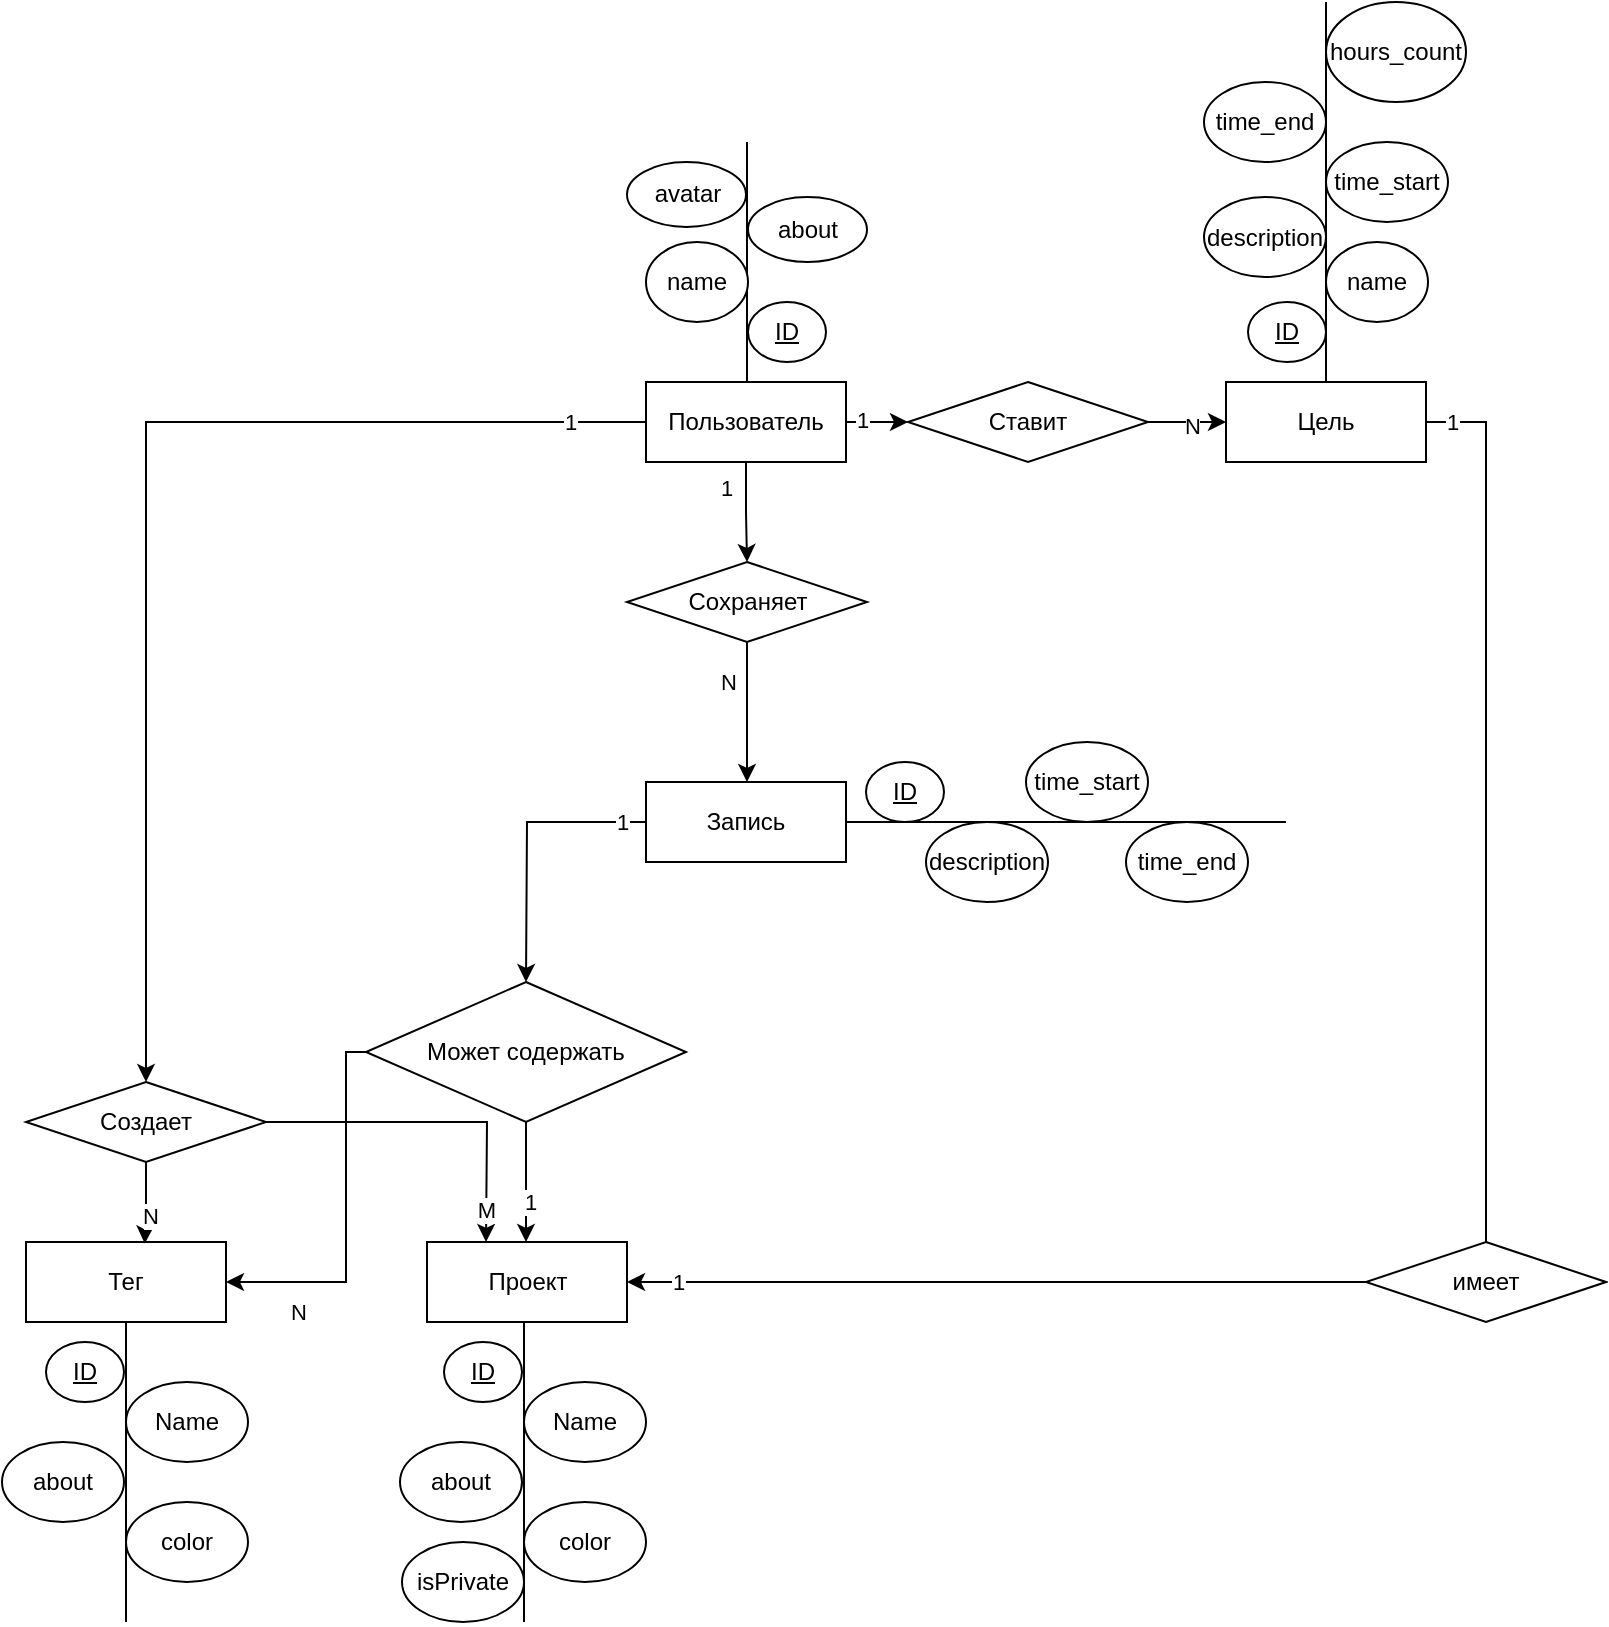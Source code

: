 <mxfile version="20.3.6" type="device"><diagram id="u886Hvmpbkis98s-bnif" name="Page-1"><mxGraphModel dx="2296" dy="1891" grid="1" gridSize="10" guides="1" tooltips="1" connect="1" arrows="1" fold="1" page="1" pageScale="1" pageWidth="850" pageHeight="1100" math="0" shadow="0"><root><mxCell id="0"/><mxCell id="1" parent="0"/><mxCell id="HS7v9GgHMFlQY1rFjsYB-10" value="1&lt;br&gt;" style="edgeStyle=orthogonalEdgeStyle;rounded=0;orthogonalLoop=1;jettySize=auto;html=1;entryX=0.5;entryY=0;entryDx=0;entryDy=0;" edge="1" parent="1" source="HS7v9GgHMFlQY1rFjsYB-1" target="HS7v9GgHMFlQY1rFjsYB-9"><mxGeometry x="-0.506" y="-10" relative="1" as="geometry"><mxPoint as="offset"/></mxGeometry></mxCell><mxCell id="HS7v9GgHMFlQY1rFjsYB-44" style="edgeStyle=orthogonalEdgeStyle;rounded=0;orthogonalLoop=1;jettySize=auto;html=1;exitX=1;exitY=0.5;exitDx=0;exitDy=0;entryX=0;entryY=0.5;entryDx=0;entryDy=0;endArrow=classic;endFill=1;" edge="1" parent="1" source="HS7v9GgHMFlQY1rFjsYB-1" target="HS7v9GgHMFlQY1rFjsYB-43"><mxGeometry relative="1" as="geometry"/></mxCell><mxCell id="HS7v9GgHMFlQY1rFjsYB-57" value="1" style="edgeLabel;html=1;align=center;verticalAlign=middle;resizable=0;points=[];" vertex="1" connectable="0" parent="HS7v9GgHMFlQY1rFjsYB-44"><mxGeometry x="-0.472" y="1" relative="1" as="geometry"><mxPoint as="offset"/></mxGeometry></mxCell><mxCell id="HS7v9GgHMFlQY1rFjsYB-66" style="edgeStyle=orthogonalEdgeStyle;rounded=0;orthogonalLoop=1;jettySize=auto;html=1;endArrow=classic;endFill=1;" edge="1" parent="1" source="HS7v9GgHMFlQY1rFjsYB-1" target="HS7v9GgHMFlQY1rFjsYB-65"><mxGeometry relative="1" as="geometry"/></mxCell><mxCell id="HS7v9GgHMFlQY1rFjsYB-68" value="1" style="edgeLabel;html=1;align=center;verticalAlign=middle;resizable=0;points=[];" vertex="1" connectable="0" parent="HS7v9GgHMFlQY1rFjsYB-66"><mxGeometry x="-0.868" relative="1" as="geometry"><mxPoint as="offset"/></mxGeometry></mxCell><mxCell id="HS7v9GgHMFlQY1rFjsYB-1" value="Пользователь" style="whiteSpace=wrap;html=1;align=center;" vertex="1" parent="1"><mxGeometry x="360" y="-900" width="100" height="40" as="geometry"/></mxCell><mxCell id="HS7v9GgHMFlQY1rFjsYB-2" value="" style="line;strokeWidth=1;rotatable=0;dashed=0;labelPosition=right;align=left;verticalAlign=middle;spacingTop=0;spacingLeft=6;points=[];portConstraint=eastwest;direction=south;" vertex="1" parent="1"><mxGeometry x="405.5" y="-1020" width="10" height="120" as="geometry"/></mxCell><mxCell id="HS7v9GgHMFlQY1rFjsYB-3" value="ID" style="ellipse;whiteSpace=wrap;html=1;align=center;fontStyle=4;" vertex="1" parent="1"><mxGeometry x="411" y="-940" width="39" height="30" as="geometry"/></mxCell><mxCell id="HS7v9GgHMFlQY1rFjsYB-5" value="about" style="ellipse;whiteSpace=wrap;html=1;align=center;" vertex="1" parent="1"><mxGeometry x="411" y="-992.5" width="59.5" height="32.5" as="geometry"/></mxCell><mxCell id="HS7v9GgHMFlQY1rFjsYB-8" value="name" style="ellipse;whiteSpace=wrap;html=1;align=center;" vertex="1" parent="1"><mxGeometry x="700" y="-970" width="51" height="40" as="geometry"/></mxCell><mxCell id="HS7v9GgHMFlQY1rFjsYB-11" value="N" style="edgeStyle=orthogonalEdgeStyle;rounded=0;orthogonalLoop=1;jettySize=auto;html=1;" edge="1" parent="1" source="HS7v9GgHMFlQY1rFjsYB-9"><mxGeometry x="-0.429" y="-11" relative="1" as="geometry"><mxPoint x="410.5" y="-700" as="targetPoint"/><mxPoint x="1" as="offset"/></mxGeometry></mxCell><mxCell id="HS7v9GgHMFlQY1rFjsYB-9" value="Сохраняет" style="shape=rhombus;perimeter=rhombusPerimeter;whiteSpace=wrap;html=1;align=center;" vertex="1" parent="1"><mxGeometry x="350.5" y="-810" width="120" height="40" as="geometry"/></mxCell><mxCell id="HS7v9GgHMFlQY1rFjsYB-13" style="edgeStyle=orthogonalEdgeStyle;rounded=0;orthogonalLoop=1;jettySize=auto;html=1;endArrow=none;endFill=0;" edge="1" parent="1" source="HS7v9GgHMFlQY1rFjsYB-12"><mxGeometry relative="1" as="geometry"><mxPoint x="680" y="-680" as="targetPoint"/></mxGeometry></mxCell><mxCell id="HS7v9GgHMFlQY1rFjsYB-17" style="edgeStyle=orthogonalEdgeStyle;rounded=0;orthogonalLoop=1;jettySize=auto;html=1;endArrow=classic;endFill=1;" edge="1" parent="1" source="HS7v9GgHMFlQY1rFjsYB-12"><mxGeometry relative="1" as="geometry"><mxPoint x="300" y="-600" as="targetPoint"/></mxGeometry></mxCell><mxCell id="HS7v9GgHMFlQY1rFjsYB-64" value="1" style="edgeLabel;html=1;align=center;verticalAlign=middle;resizable=0;points=[];" vertex="1" connectable="0" parent="HS7v9GgHMFlQY1rFjsYB-17"><mxGeometry x="-0.826" relative="1" as="geometry"><mxPoint as="offset"/></mxGeometry></mxCell><mxCell id="HS7v9GgHMFlQY1rFjsYB-12" value="Запись" style="whiteSpace=wrap;html=1;align=center;" vertex="1" parent="1"><mxGeometry x="360" y="-700" width="100" height="40" as="geometry"/></mxCell><mxCell id="HS7v9GgHMFlQY1rFjsYB-14" value="ID" style="ellipse;whiteSpace=wrap;html=1;align=center;fontStyle=4;" vertex="1" parent="1"><mxGeometry x="470" y="-710" width="39" height="30" as="geometry"/></mxCell><mxCell id="HS7v9GgHMFlQY1rFjsYB-16" value="Name" style="ellipse;whiteSpace=wrap;html=1;align=center;" vertex="1" parent="1"><mxGeometry x="100" y="-400" width="61" height="40" as="geometry"/></mxCell><mxCell id="HS7v9GgHMFlQY1rFjsYB-19" style="edgeStyle=orthogonalEdgeStyle;rounded=0;orthogonalLoop=1;jettySize=auto;html=1;endArrow=classic;endFill=1;" edge="1" parent="1" source="HS7v9GgHMFlQY1rFjsYB-18"><mxGeometry relative="1" as="geometry"><mxPoint x="300" y="-470" as="targetPoint"/></mxGeometry></mxCell><mxCell id="HS7v9GgHMFlQY1rFjsYB-41" value="1" style="edgeLabel;html=1;align=center;verticalAlign=middle;resizable=0;points=[];" vertex="1" connectable="0" parent="HS7v9GgHMFlQY1rFjsYB-19"><mxGeometry x="0.334" y="1" relative="1" as="geometry"><mxPoint as="offset"/></mxGeometry></mxCell><mxCell id="HS7v9GgHMFlQY1rFjsYB-61" style="edgeStyle=orthogonalEdgeStyle;rounded=0;orthogonalLoop=1;jettySize=auto;html=1;entryX=1;entryY=0.5;entryDx=0;entryDy=0;endArrow=classic;endFill=1;" edge="1" parent="1" source="HS7v9GgHMFlQY1rFjsYB-18" target="HS7v9GgHMFlQY1rFjsYB-23"><mxGeometry relative="1" as="geometry"><Array as="points"><mxPoint x="210" y="-565"/><mxPoint x="210" y="-450"/></Array></mxGeometry></mxCell><mxCell id="HS7v9GgHMFlQY1rFjsYB-62" value="N" style="edgeLabel;html=1;align=center;verticalAlign=middle;resizable=0;points=[];" vertex="1" connectable="0" parent="HS7v9GgHMFlQY1rFjsYB-61"><mxGeometry x="0.656" y="2" relative="1" as="geometry"><mxPoint x="4" y="13" as="offset"/></mxGeometry></mxCell><mxCell id="HS7v9GgHMFlQY1rFjsYB-18" value="Может содержать" style="shape=rhombus;perimeter=rhombusPerimeter;whiteSpace=wrap;html=1;align=center;" vertex="1" parent="1"><mxGeometry x="220" y="-600" width="160" height="70" as="geometry"/></mxCell><mxCell id="HS7v9GgHMFlQY1rFjsYB-20" value="Проект" style="whiteSpace=wrap;html=1;align=center;" vertex="1" parent="1"><mxGeometry x="250.5" y="-470" width="100" height="40" as="geometry"/></mxCell><mxCell id="HS7v9GgHMFlQY1rFjsYB-25" style="edgeStyle=orthogonalEdgeStyle;rounded=0;orthogonalLoop=1;jettySize=auto;html=1;endArrow=none;endFill=0;" edge="1" parent="1" source="HS7v9GgHMFlQY1rFjsYB-23"><mxGeometry relative="1" as="geometry"><mxPoint x="100" y="-280" as="targetPoint"/></mxGeometry></mxCell><mxCell id="HS7v9GgHMFlQY1rFjsYB-23" value="Тег" style="whiteSpace=wrap;html=1;align=center;" vertex="1" parent="1"><mxGeometry x="50" y="-470" width="100" height="40" as="geometry"/></mxCell><mxCell id="HS7v9GgHMFlQY1rFjsYB-26" value="ID" style="ellipse;whiteSpace=wrap;html=1;align=center;fontStyle=4;" vertex="1" parent="1"><mxGeometry x="60" y="-420" width="39" height="30" as="geometry"/></mxCell><mxCell id="HS7v9GgHMFlQY1rFjsYB-27" value="about" style="ellipse;whiteSpace=wrap;html=1;align=center;" vertex="1" parent="1"><mxGeometry x="38" y="-370" width="61" height="40" as="geometry"/></mxCell><mxCell id="HS7v9GgHMFlQY1rFjsYB-28" value="color" style="ellipse;whiteSpace=wrap;html=1;align=center;" vertex="1" parent="1"><mxGeometry x="100" y="-340" width="61" height="40" as="geometry"/></mxCell><mxCell id="HS7v9GgHMFlQY1rFjsYB-29" value="Name" style="ellipse;whiteSpace=wrap;html=1;align=center;" vertex="1" parent="1"><mxGeometry x="299" y="-400" width="61" height="40" as="geometry"/></mxCell><mxCell id="HS7v9GgHMFlQY1rFjsYB-30" style="edgeStyle=orthogonalEdgeStyle;rounded=0;orthogonalLoop=1;jettySize=auto;html=1;endArrow=none;endFill=0;" edge="1" parent="1"><mxGeometry relative="1" as="geometry"><mxPoint x="299" y="-280" as="targetPoint"/><mxPoint x="299" y="-430" as="sourcePoint"/></mxGeometry></mxCell><mxCell id="HS7v9GgHMFlQY1rFjsYB-31" value="ID" style="ellipse;whiteSpace=wrap;html=1;align=center;fontStyle=4;" vertex="1" parent="1"><mxGeometry x="259" y="-420" width="39" height="30" as="geometry"/></mxCell><mxCell id="HS7v9GgHMFlQY1rFjsYB-32" value="about" style="ellipse;whiteSpace=wrap;html=1;align=center;" vertex="1" parent="1"><mxGeometry x="237" y="-370" width="61" height="40" as="geometry"/></mxCell><mxCell id="HS7v9GgHMFlQY1rFjsYB-33" value="color" style="ellipse;whiteSpace=wrap;html=1;align=center;" vertex="1" parent="1"><mxGeometry x="299" y="-340" width="61" height="40" as="geometry"/></mxCell><mxCell id="HS7v9GgHMFlQY1rFjsYB-34" value="isPrivate" style="ellipse;whiteSpace=wrap;html=1;align=center;" vertex="1" parent="1"><mxGeometry x="238" y="-320" width="61" height="40" as="geometry"/></mxCell><mxCell id="HS7v9GgHMFlQY1rFjsYB-36" value="description" style="ellipse;whiteSpace=wrap;html=1;align=center;" vertex="1" parent="1"><mxGeometry x="500" y="-680" width="61" height="40" as="geometry"/></mxCell><mxCell id="HS7v9GgHMFlQY1rFjsYB-37" value="time_start" style="ellipse;whiteSpace=wrap;html=1;align=center;" vertex="1" parent="1"><mxGeometry x="550" y="-720" width="61" height="40" as="geometry"/></mxCell><mxCell id="HS7v9GgHMFlQY1rFjsYB-38" value="time_end" style="ellipse;whiteSpace=wrap;html=1;align=center;" vertex="1" parent="1"><mxGeometry x="600" y="-680" width="61" height="40" as="geometry"/></mxCell><mxCell id="HS7v9GgHMFlQY1rFjsYB-46" style="edgeStyle=orthogonalEdgeStyle;rounded=0;orthogonalLoop=1;jettySize=auto;html=1;endArrow=none;endFill=0;" edge="1" parent="1" source="HS7v9GgHMFlQY1rFjsYB-42"><mxGeometry relative="1" as="geometry"><mxPoint x="700" y="-1090" as="targetPoint"/></mxGeometry></mxCell><mxCell id="HS7v9GgHMFlQY1rFjsYB-52" style="edgeStyle=orthogonalEdgeStyle;rounded=0;orthogonalLoop=1;jettySize=auto;html=1;endArrow=none;endFill=0;entryX=0.5;entryY=0;entryDx=0;entryDy=0;" edge="1" parent="1" source="HS7v9GgHMFlQY1rFjsYB-42" target="HS7v9GgHMFlQY1rFjsYB-53"><mxGeometry relative="1" as="geometry"><mxPoint x="780" y="-570" as="targetPoint"/><Array as="points"><mxPoint x="780" y="-880"/></Array></mxGeometry></mxCell><mxCell id="HS7v9GgHMFlQY1rFjsYB-55" value="1" style="edgeLabel;html=1;align=center;verticalAlign=middle;resizable=0;points=[];" vertex="1" connectable="0" parent="HS7v9GgHMFlQY1rFjsYB-52"><mxGeometry x="-0.94" relative="1" as="geometry"><mxPoint as="offset"/></mxGeometry></mxCell><mxCell id="HS7v9GgHMFlQY1rFjsYB-42" value="Цель" style="whiteSpace=wrap;html=1;align=center;" vertex="1" parent="1"><mxGeometry x="650" y="-900" width="100" height="40" as="geometry"/></mxCell><mxCell id="HS7v9GgHMFlQY1rFjsYB-45" style="edgeStyle=orthogonalEdgeStyle;rounded=0;orthogonalLoop=1;jettySize=auto;html=1;entryX=0;entryY=0.5;entryDx=0;entryDy=0;endArrow=classic;endFill=1;" edge="1" parent="1" source="HS7v9GgHMFlQY1rFjsYB-43" target="HS7v9GgHMFlQY1rFjsYB-42"><mxGeometry relative="1" as="geometry"/></mxCell><mxCell id="HS7v9GgHMFlQY1rFjsYB-58" value="N" style="edgeLabel;html=1;align=center;verticalAlign=middle;resizable=0;points=[];" vertex="1" connectable="0" parent="HS7v9GgHMFlQY1rFjsYB-45"><mxGeometry x="0.136" y="-2" relative="1" as="geometry"><mxPoint as="offset"/></mxGeometry></mxCell><mxCell id="HS7v9GgHMFlQY1rFjsYB-43" value="Ставит" style="shape=rhombus;perimeter=rhombusPerimeter;whiteSpace=wrap;html=1;align=center;" vertex="1" parent="1"><mxGeometry x="491" y="-900" width="120" height="40" as="geometry"/></mxCell><mxCell id="HS7v9GgHMFlQY1rFjsYB-47" value="ID" style="ellipse;whiteSpace=wrap;html=1;align=center;fontStyle=4;" vertex="1" parent="1"><mxGeometry x="661" y="-940" width="39" height="30" as="geometry"/></mxCell><mxCell id="HS7v9GgHMFlQY1rFjsYB-48" value="description" style="ellipse;whiteSpace=wrap;html=1;align=center;" vertex="1" parent="1"><mxGeometry x="639" y="-992.5" width="61" height="40" as="geometry"/></mxCell><mxCell id="HS7v9GgHMFlQY1rFjsYB-49" value="time_start" style="ellipse;whiteSpace=wrap;html=1;align=center;" vertex="1" parent="1"><mxGeometry x="700" y="-1020" width="61" height="40" as="geometry"/></mxCell><mxCell id="HS7v9GgHMFlQY1rFjsYB-50" value="time_end" style="ellipse;whiteSpace=wrap;html=1;align=center;" vertex="1" parent="1"><mxGeometry x="639" y="-1050" width="61" height="40" as="geometry"/></mxCell><mxCell id="HS7v9GgHMFlQY1rFjsYB-51" value="hours_count" style="ellipse;whiteSpace=wrap;html=1;align=center;" vertex="1" parent="1"><mxGeometry x="700" y="-1090" width="70" height="50" as="geometry"/></mxCell><mxCell id="HS7v9GgHMFlQY1rFjsYB-54" style="edgeStyle=orthogonalEdgeStyle;rounded=0;orthogonalLoop=1;jettySize=auto;html=1;entryX=1;entryY=0.5;entryDx=0;entryDy=0;endArrow=classic;endFill=1;" edge="1" parent="1" source="HS7v9GgHMFlQY1rFjsYB-53" target="HS7v9GgHMFlQY1rFjsYB-20"><mxGeometry relative="1" as="geometry"/></mxCell><mxCell id="HS7v9GgHMFlQY1rFjsYB-56" value="1" style="edgeLabel;html=1;align=center;verticalAlign=middle;resizable=0;points=[];" vertex="1" connectable="0" parent="HS7v9GgHMFlQY1rFjsYB-54"><mxGeometry x="0.865" relative="1" as="geometry"><mxPoint as="offset"/></mxGeometry></mxCell><mxCell id="HS7v9GgHMFlQY1rFjsYB-53" value="имеет" style="shape=rhombus;perimeter=rhombusPerimeter;whiteSpace=wrap;html=1;align=center;" vertex="1" parent="1"><mxGeometry x="720" y="-470" width="120" height="40" as="geometry"/></mxCell><mxCell id="HS7v9GgHMFlQY1rFjsYB-59" value="name" style="ellipse;whiteSpace=wrap;html=1;align=center;" vertex="1" parent="1"><mxGeometry x="360" y="-970" width="51" height="40" as="geometry"/></mxCell><mxCell id="HS7v9GgHMFlQY1rFjsYB-60" value="avatar" style="ellipse;whiteSpace=wrap;html=1;align=center;" vertex="1" parent="1"><mxGeometry x="350.5" y="-1010" width="59.5" height="32.5" as="geometry"/></mxCell><mxCell id="HS7v9GgHMFlQY1rFjsYB-67" style="edgeStyle=orthogonalEdgeStyle;rounded=0;orthogonalLoop=1;jettySize=auto;html=1;entryX=0.594;entryY=0.02;entryDx=0;entryDy=0;entryPerimeter=0;endArrow=classic;endFill=1;" edge="1" parent="1" source="HS7v9GgHMFlQY1rFjsYB-65" target="HS7v9GgHMFlQY1rFjsYB-23"><mxGeometry relative="1" as="geometry"/></mxCell><mxCell id="HS7v9GgHMFlQY1rFjsYB-69" value="N" style="edgeLabel;html=1;align=center;verticalAlign=middle;resizable=0;points=[];" vertex="1" connectable="0" parent="HS7v9GgHMFlQY1rFjsYB-67"><mxGeometry x="0.306" y="2" relative="1" as="geometry"><mxPoint as="offset"/></mxGeometry></mxCell><mxCell id="HS7v9GgHMFlQY1rFjsYB-70" style="edgeStyle=orthogonalEdgeStyle;rounded=0;orthogonalLoop=1;jettySize=auto;html=1;endArrow=classic;endFill=1;" edge="1" parent="1" source="HS7v9GgHMFlQY1rFjsYB-65"><mxGeometry relative="1" as="geometry"><mxPoint x="280" y="-470" as="targetPoint"/></mxGeometry></mxCell><mxCell id="HS7v9GgHMFlQY1rFjsYB-71" value="M" style="edgeLabel;html=1;align=center;verticalAlign=middle;resizable=0;points=[];" vertex="1" connectable="0" parent="HS7v9GgHMFlQY1rFjsYB-70"><mxGeometry x="0.814" relative="1" as="geometry"><mxPoint as="offset"/></mxGeometry></mxCell><mxCell id="HS7v9GgHMFlQY1rFjsYB-65" value="Создает" style="shape=rhombus;perimeter=rhombusPerimeter;whiteSpace=wrap;html=1;align=center;" vertex="1" parent="1"><mxGeometry x="50" y="-550" width="120" height="40" as="geometry"/></mxCell></root></mxGraphModel></diagram></mxfile>